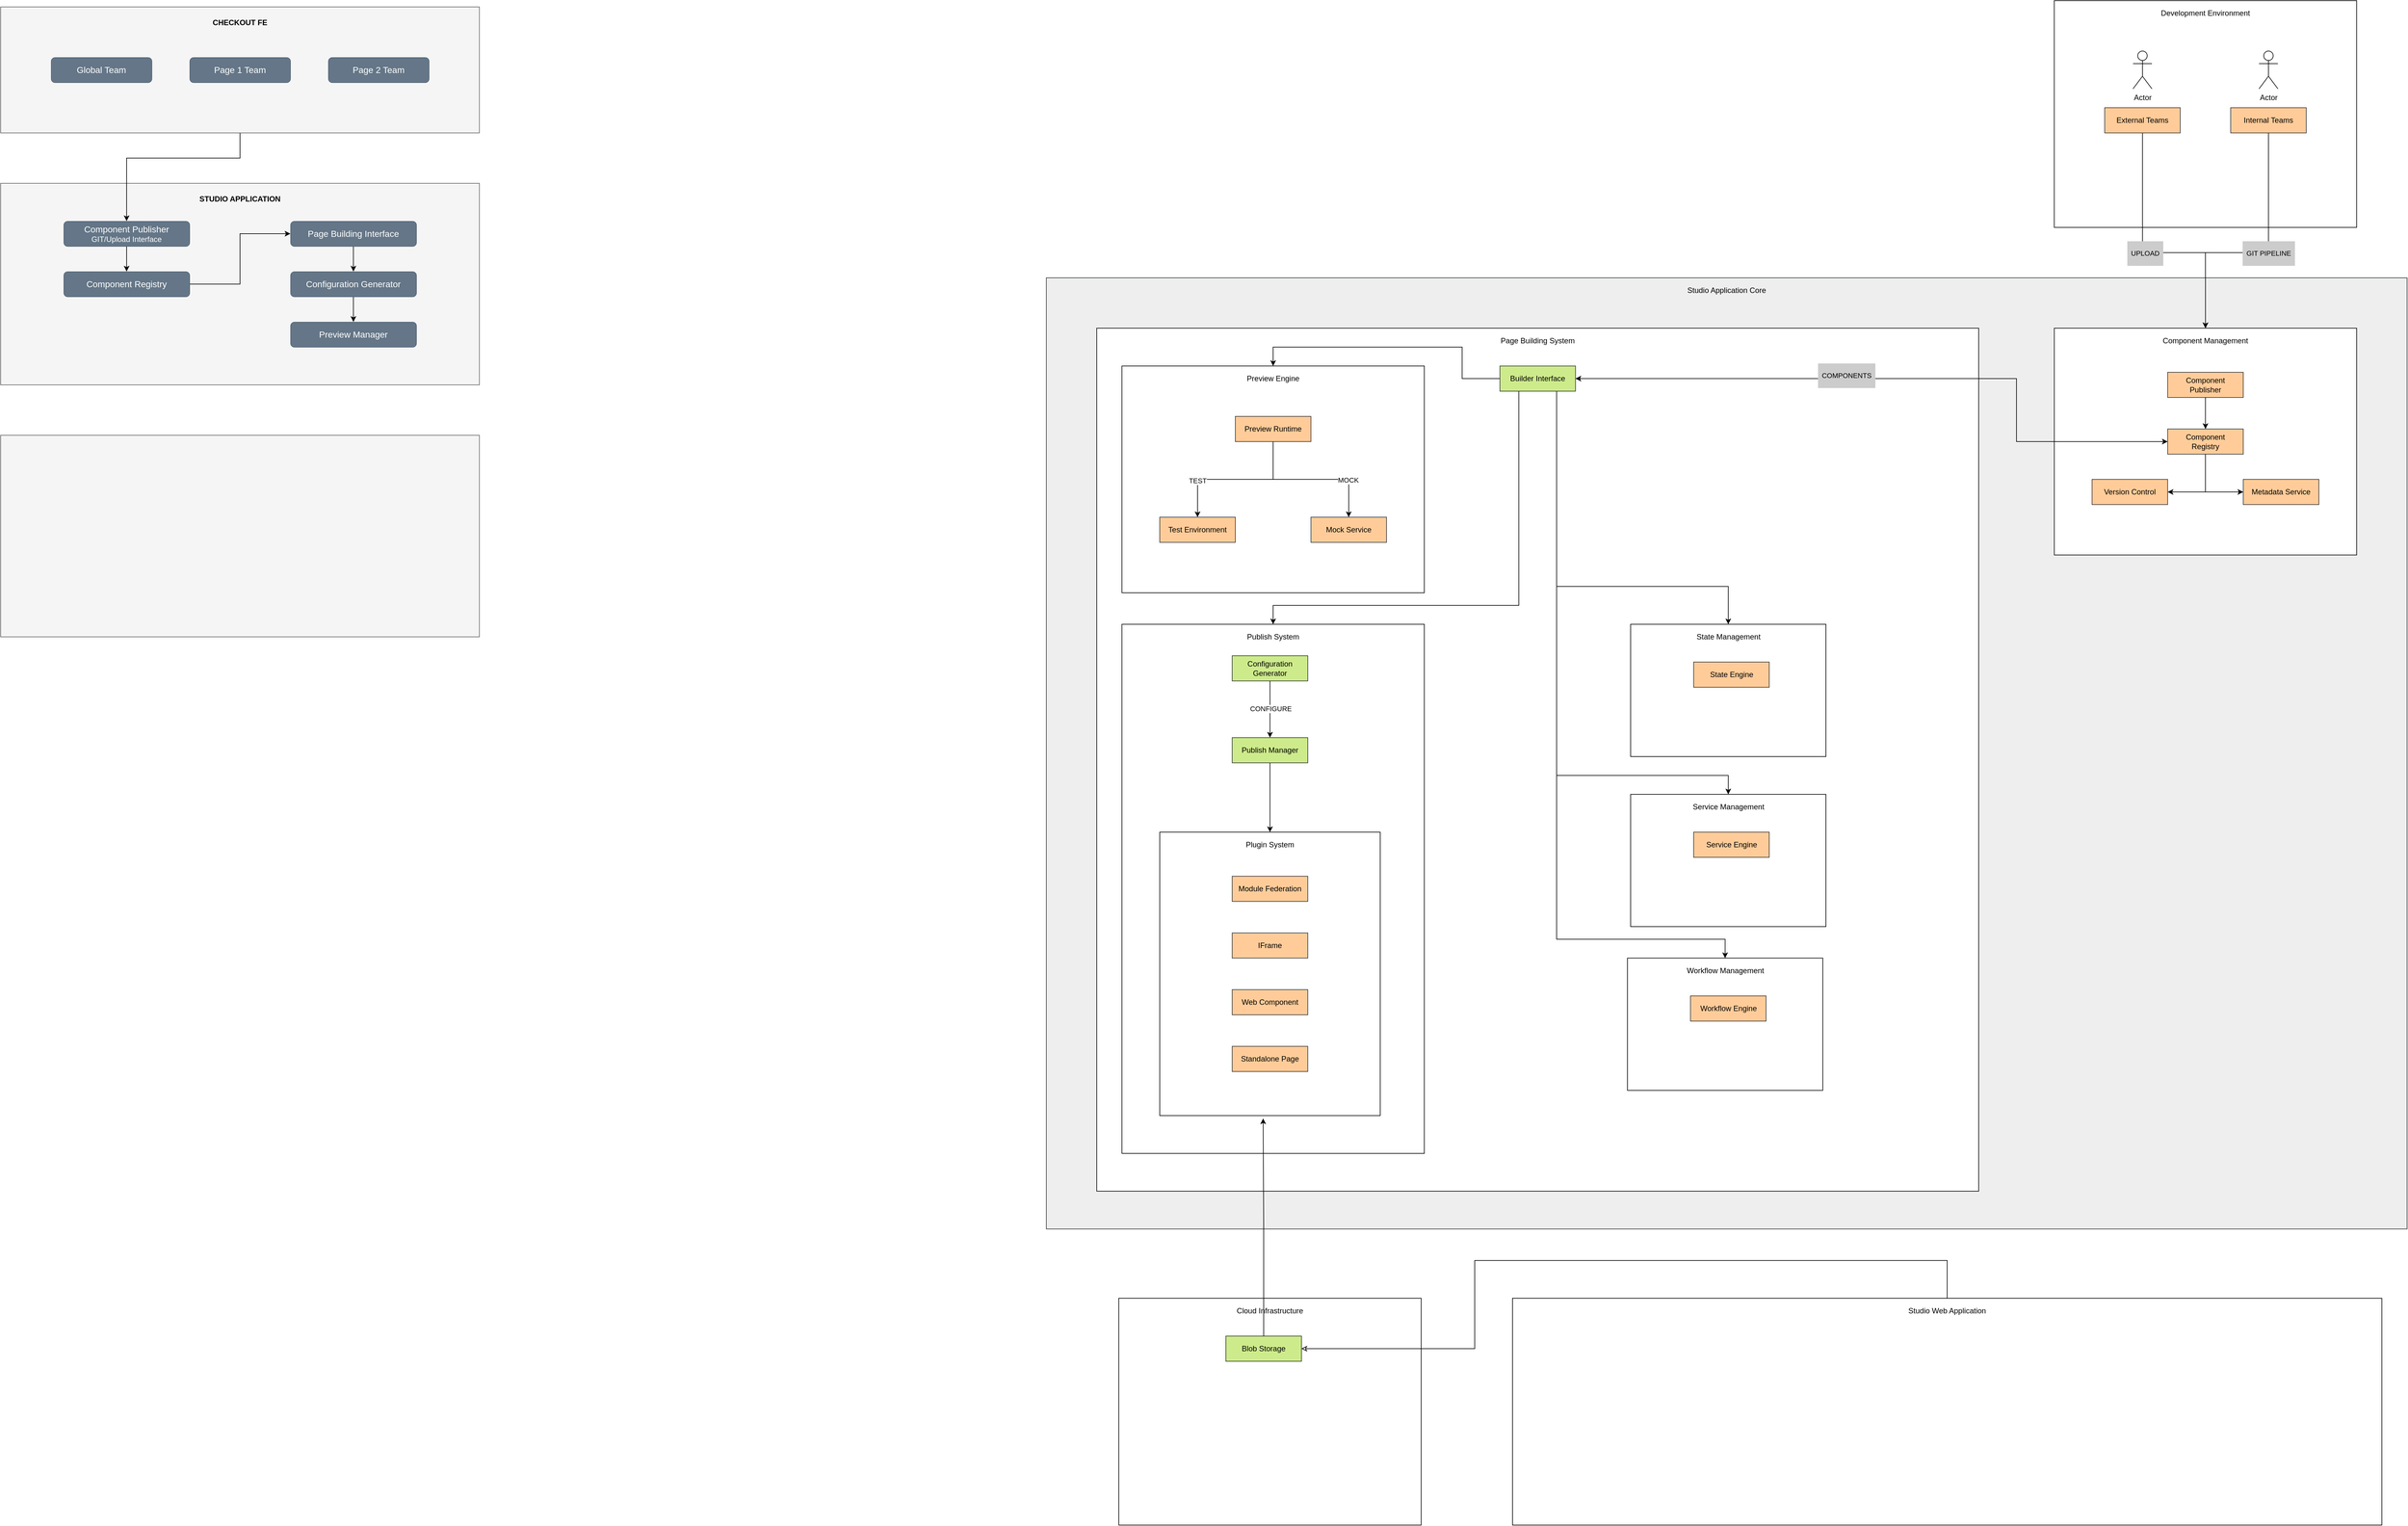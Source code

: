 <mxfile version="26.0.16">
  <diagram name="Page-1" id="WpiRCljqd_P_I47EIugt">
    <mxGraphModel dx="6210" dy="2840" grid="1" gridSize="10" guides="1" tooltips="1" connect="1" arrows="1" fold="1" page="1" pageScale="1" pageWidth="827" pageHeight="1169" math="0" shadow="0">
      <root>
        <mxCell id="0" />
        <mxCell id="1" parent="0" />
        <mxCell id="vcF21t9KvUX2QAD83Z5n-19" value="" style="rounded=0;whiteSpace=wrap;html=1;fillColor=#eeeeee;strokeColor=#36393d;" vertex="1" parent="1">
          <mxGeometry x="-1080" y="-600" width="2160" height="1510" as="geometry" />
        </mxCell>
        <mxCell id="vcF21t9KvUX2QAD83Z5n-33" value="" style="rounded=0;whiteSpace=wrap;html=1;" vertex="1" parent="1">
          <mxGeometry x="-1000" y="-520" width="1400" height="1370" as="geometry" />
        </mxCell>
        <mxCell id="vcF21t9KvUX2QAD83Z5n-63" value="" style="rounded=0;whiteSpace=wrap;html=1;" vertex="1" parent="1">
          <mxGeometry x="-157.5" y="480" width="310" height="210" as="geometry" />
        </mxCell>
        <mxCell id="vcF21t9KvUX2QAD83Z5n-31" value="" style="group;fillColor=#cce5ff;strokeColor=#36393d;container=0;" vertex="1" connectable="0" parent="1">
          <mxGeometry x="520" y="-520" width="480" height="360" as="geometry" />
        </mxCell>
        <mxCell id="vcF21t9KvUX2QAD83Z5n-1" value="" style="rounded=0;whiteSpace=wrap;html=1;" vertex="1" parent="1">
          <mxGeometry x="520" y="-1040" width="480" height="360" as="geometry" />
        </mxCell>
        <mxCell id="clEuy_jHslPMNh-MXlWW-19" value="" style="rounded=0;whiteSpace=wrap;html=1;fillColor=#f5f5f5;fontColor=#333333;strokeColor=#666666;" parent="1" vertex="1">
          <mxGeometry x="-2740" y="-350" width="760" height="320" as="geometry" />
        </mxCell>
        <mxCell id="clEuy_jHslPMNh-MXlWW-12" value="" style="rounded=0;whiteSpace=wrap;html=1;fillColor=#f5f5f5;fontColor=#333333;strokeColor=#666666;" parent="1" vertex="1">
          <mxGeometry x="-2740" y="-750" width="760" height="320" as="geometry" />
        </mxCell>
        <mxCell id="clEuy_jHslPMNh-MXlWW-17" style="edgeStyle=orthogonalEdgeStyle;rounded=0;orthogonalLoop=1;jettySize=auto;html=1;entryX=0.5;entryY=0;entryDx=0;entryDy=0;" parent="1" source="clEuy_jHslPMNh-MXlWW-10" target="clEuy_jHslPMNh-MXlWW-5" edge="1">
          <mxGeometry relative="1" as="geometry">
            <Array as="points">
              <mxPoint x="-2360" y="-790" />
              <mxPoint x="-2540" y="-790" />
            </Array>
          </mxGeometry>
        </mxCell>
        <mxCell id="clEuy_jHslPMNh-MXlWW-10" value="" style="rounded=0;whiteSpace=wrap;html=1;fillColor=#f5f5f5;fontColor=#333333;strokeColor=#666666;" parent="1" vertex="1">
          <mxGeometry x="-2740" y="-1030" width="760" height="200" as="geometry" />
        </mxCell>
        <mxCell id="clEuy_jHslPMNh-MXlWW-15" style="edgeStyle=orthogonalEdgeStyle;rounded=0;orthogonalLoop=1;jettySize=auto;html=1;entryX=0.5;entryY=0;entryDx=0;entryDy=0;" parent="1" source="clEuy_jHslPMNh-MXlWW-1" target="clEuy_jHslPMNh-MXlWW-2" edge="1">
          <mxGeometry relative="1" as="geometry" />
        </mxCell>
        <mxCell id="clEuy_jHslPMNh-MXlWW-1" value="Page Building Interface" style="rounded=1;whiteSpace=wrap;html=1;fillColor=#647687;strokeColor=#314354;strokeWidth=0.5;fontSize=14;fontColor=#ffffff;" parent="1" vertex="1">
          <mxGeometry x="-2280" y="-690" width="200" height="40" as="geometry" />
        </mxCell>
        <mxCell id="clEuy_jHslPMNh-MXlWW-16" style="edgeStyle=orthogonalEdgeStyle;rounded=0;orthogonalLoop=1;jettySize=auto;html=1;entryX=0.5;entryY=0;entryDx=0;entryDy=0;" parent="1" source="clEuy_jHslPMNh-MXlWW-2" target="clEuy_jHslPMNh-MXlWW-3" edge="1">
          <mxGeometry relative="1" as="geometry" />
        </mxCell>
        <mxCell id="clEuy_jHslPMNh-MXlWW-2" value="Configuration Generator" style="rounded=1;whiteSpace=wrap;html=1;fillColor=#647687;strokeColor=#314354;strokeWidth=0.5;fontSize=14;fontColor=#ffffff;" parent="1" vertex="1">
          <mxGeometry x="-2280" y="-610" width="200" height="40" as="geometry" />
        </mxCell>
        <mxCell id="clEuy_jHslPMNh-MXlWW-3" value="Preview Manager" style="rounded=1;whiteSpace=wrap;html=1;fillColor=#647687;strokeColor=#314354;strokeWidth=0.5;fontSize=14;fontColor=#ffffff;" parent="1" vertex="1">
          <mxGeometry x="-2280" y="-530" width="200" height="40" as="geometry" />
        </mxCell>
        <mxCell id="clEuy_jHslPMNh-MXlWW-18" style="edgeStyle=orthogonalEdgeStyle;rounded=0;orthogonalLoop=1;jettySize=auto;html=1;entryX=0;entryY=0.5;entryDx=0;entryDy=0;" parent="1" source="clEuy_jHslPMNh-MXlWW-4" target="clEuy_jHslPMNh-MXlWW-1" edge="1">
          <mxGeometry relative="1" as="geometry" />
        </mxCell>
        <mxCell id="clEuy_jHslPMNh-MXlWW-4" value="Component Registry" style="rounded=1;whiteSpace=wrap;html=1;fillColor=#647687;strokeColor=#314354;strokeWidth=0.5;fontSize=14;fontColor=#ffffff;" parent="1" vertex="1">
          <mxGeometry x="-2640" y="-610" width="200" height="40" as="geometry" />
        </mxCell>
        <mxCell id="clEuy_jHslPMNh-MXlWW-14" style="edgeStyle=orthogonalEdgeStyle;rounded=0;orthogonalLoop=1;jettySize=auto;html=1;entryX=0.5;entryY=0;entryDx=0;entryDy=0;" parent="1" source="clEuy_jHslPMNh-MXlWW-5" target="clEuy_jHslPMNh-MXlWW-4" edge="1">
          <mxGeometry relative="1" as="geometry" />
        </mxCell>
        <mxCell id="clEuy_jHslPMNh-MXlWW-5" value="&lt;font style=&quot;font-size: 14px;&quot;&gt;Component Publisher&lt;/font&gt;&lt;br&gt;GIT/Upload Interface" style="rounded=1;whiteSpace=wrap;html=1;fillColor=#647687;strokeColor=#314354;strokeWidth=0.5;fontColor=#ffffff;" parent="1" vertex="1">
          <mxGeometry x="-2640" y="-690" width="200" height="40" as="geometry" />
        </mxCell>
        <mxCell id="clEuy_jHslPMNh-MXlWW-7" value="Page 1 Team" style="rounded=1;whiteSpace=wrap;html=1;fillColor=#647687;strokeColor=#314354;strokeWidth=0.5;fontSize=14;fontColor=#ffffff;" parent="1" vertex="1">
          <mxGeometry x="-2440" y="-950" width="160" height="40" as="geometry" />
        </mxCell>
        <mxCell id="clEuy_jHslPMNh-MXlWW-8" value="Page 2 Team" style="rounded=1;whiteSpace=wrap;html=1;fillColor=#647687;strokeColor=#314354;strokeWidth=0.5;fontSize=14;fontColor=#ffffff;" parent="1" vertex="1">
          <mxGeometry x="-2220" y="-950" width="160" height="40" as="geometry" />
        </mxCell>
        <mxCell id="clEuy_jHslPMNh-MXlWW-9" value="Global Team" style="rounded=1;whiteSpace=wrap;html=1;fillColor=#647687;strokeColor=#314354;strokeWidth=0.5;fontSize=14;fontColor=#ffffff;" parent="1" vertex="1">
          <mxGeometry x="-2660" y="-950" width="160" height="40" as="geometry" />
        </mxCell>
        <mxCell id="clEuy_jHslPMNh-MXlWW-11" value="&lt;b&gt;CHECKOUT FE&lt;/b&gt;" style="text;html=1;align=center;verticalAlign=middle;whiteSpace=wrap;rounded=0;" parent="1" vertex="1">
          <mxGeometry x="-2460" y="-1020" width="200" height="30" as="geometry" />
        </mxCell>
        <mxCell id="clEuy_jHslPMNh-MXlWW-13" value="&lt;b&gt;STUDIO APPLICATION&lt;/b&gt;" style="text;html=1;align=center;verticalAlign=middle;whiteSpace=wrap;rounded=0;" parent="1" vertex="1">
          <mxGeometry x="-2460" y="-740" width="200" height="30" as="geometry" />
        </mxCell>
        <mxCell id="vcF21t9KvUX2QAD83Z5n-2" value="Development Environment" style="rounded=0;whiteSpace=wrap;html=1;fillColor=none;strokeColor=none;" vertex="1" parent="1">
          <mxGeometry x="520" y="-1040" width="480" height="40" as="geometry" />
        </mxCell>
        <mxCell id="vcF21t9KvUX2QAD83Z5n-46" style="edgeStyle=orthogonalEdgeStyle;rounded=0;orthogonalLoop=1;jettySize=auto;html=1;" edge="1" parent="1" source="vcF21t9KvUX2QAD83Z5n-3" target="vcF21t9KvUX2QAD83Z5n-11">
          <mxGeometry relative="1" as="geometry">
            <Array as="points">
              <mxPoint x="660" y="-640" />
              <mxPoint x="760" y="-640" />
            </Array>
          </mxGeometry>
        </mxCell>
        <mxCell id="vcF21t9KvUX2QAD83Z5n-48" value="&lt;span style=&quot;&quot;&gt;&lt;br&gt;&amp;nbsp; UPLOAD&amp;nbsp;&amp;nbsp;&lt;br&gt;&lt;br&gt;&lt;/span&gt;" style="edgeLabel;html=1;align=center;verticalAlign=middle;resizable=0;points=[];spacing=5;labelBackgroundColor=#CCCCCC;" vertex="1" connectable="0" parent="vcF21t9KvUX2QAD83Z5n-46">
          <mxGeometry x="-0.056" y="-1" relative="1" as="geometry">
            <mxPoint as="offset" />
          </mxGeometry>
        </mxCell>
        <mxCell id="vcF21t9KvUX2QAD83Z5n-3" value="External Teams" style="rounded=0;whiteSpace=wrap;html=1;fillColor=#ffcc99;strokeColor=#36393d;" vertex="1" parent="1">
          <mxGeometry x="600" y="-870" width="120" height="40" as="geometry" />
        </mxCell>
        <mxCell id="vcF21t9KvUX2QAD83Z5n-47" style="edgeStyle=orthogonalEdgeStyle;rounded=0;orthogonalLoop=1;jettySize=auto;html=1;entryX=0.5;entryY=0;entryDx=0;entryDy=0;" edge="1" parent="1" source="vcF21t9KvUX2QAD83Z5n-4" target="vcF21t9KvUX2QAD83Z5n-11">
          <mxGeometry relative="1" as="geometry">
            <Array as="points">
              <mxPoint x="860" y="-640" />
              <mxPoint x="760" y="-640" />
            </Array>
          </mxGeometry>
        </mxCell>
        <mxCell id="vcF21t9KvUX2QAD83Z5n-49" value="&lt;span style=&quot;background-color: light-dark(rgb(204, 204, 204), rgb(62, 62, 62));&quot;&gt;&lt;br&gt;&amp;nbsp; GIT PIPELINE&amp;nbsp;&amp;nbsp;&lt;br&gt;&lt;br&gt;&lt;/span&gt;" style="edgeLabel;html=1;align=center;verticalAlign=middle;resizable=0;points=[];labelBackgroundColor=#CCCCCC;" vertex="1" connectable="0" parent="vcF21t9KvUX2QAD83Z5n-47">
          <mxGeometry x="-0.071" y="1" relative="1" as="geometry">
            <mxPoint as="offset" />
          </mxGeometry>
        </mxCell>
        <mxCell id="vcF21t9KvUX2QAD83Z5n-4" value="Internal Teams" style="rounded=0;whiteSpace=wrap;html=1;fillColor=#ffcc99;strokeColor=#36393d;" vertex="1" parent="1">
          <mxGeometry x="800" y="-870" width="120" height="40" as="geometry" />
        </mxCell>
        <mxCell id="vcF21t9KvUX2QAD83Z5n-20" value="Studio Application Core" style="rounded=0;whiteSpace=wrap;html=1;fillColor=none;strokeColor=none;" vertex="1" parent="1">
          <mxGeometry x="-1080" y="-600" width="2160" height="40" as="geometry" />
        </mxCell>
        <mxCell id="vcF21t9KvUX2QAD83Z5n-25" value="Actor" style="shape=umlActor;verticalLabelPosition=bottom;verticalAlign=top;html=1;outlineConnect=0;" vertex="1" parent="1">
          <mxGeometry x="645" y="-960" width="30" height="60" as="geometry" />
        </mxCell>
        <mxCell id="vcF21t9KvUX2QAD83Z5n-28" value="Actor" style="shape=umlActor;verticalLabelPosition=bottom;verticalAlign=top;html=1;outlineConnect=0;" vertex="1" parent="1">
          <mxGeometry x="845" y="-960" width="30" height="60" as="geometry" />
        </mxCell>
        <mxCell id="vcF21t9KvUX2QAD83Z5n-44" value="" style="group" vertex="1" connectable="0" parent="1">
          <mxGeometry x="520" y="-520" width="480" height="360" as="geometry" />
        </mxCell>
        <mxCell id="vcF21t9KvUX2QAD83Z5n-10" value="" style="rounded=0;whiteSpace=wrap;html=1;" vertex="1" parent="vcF21t9KvUX2QAD83Z5n-44">
          <mxGeometry width="480" height="360" as="geometry" />
        </mxCell>
        <mxCell id="vcF21t9KvUX2QAD83Z5n-11" value="Component Management" style="rounded=0;whiteSpace=wrap;html=1;fillColor=none;strokeColor=none;" vertex="1" parent="vcF21t9KvUX2QAD83Z5n-44">
          <mxGeometry width="480" height="40" as="geometry" />
        </mxCell>
        <mxCell id="vcF21t9KvUX2QAD83Z5n-12" value="Component&lt;br&gt;Publisher" style="rounded=0;whiteSpace=wrap;html=1;fillColor=#ffcc99;strokeColor=#36393d;" vertex="1" parent="1">
          <mxGeometry x="700" y="-450" width="120" height="40" as="geometry" />
        </mxCell>
        <mxCell id="vcF21t9KvUX2QAD83Z5n-13" value="Component&lt;br&gt;Registry" style="rounded=0;whiteSpace=wrap;html=1;fillColor=#ffcc99;strokeColor=#36393d;" vertex="1" parent="1">
          <mxGeometry x="700" y="-360" width="120" height="40" as="geometry" />
        </mxCell>
        <mxCell id="vcF21t9KvUX2QAD83Z5n-14" value="Version Control" style="rounded=0;whiteSpace=wrap;html=1;fillColor=#ffcc99;strokeColor=#36393d;" vertex="1" parent="1">
          <mxGeometry x="580" y="-280" width="120" height="40" as="geometry" />
        </mxCell>
        <mxCell id="vcF21t9KvUX2QAD83Z5n-15" value="Metadata Service" style="rounded=0;whiteSpace=wrap;html=1;fillColor=#ffcc99;strokeColor=#36393d;" vertex="1" parent="1">
          <mxGeometry x="820" y="-280" width="120" height="40" as="geometry" />
        </mxCell>
        <mxCell id="vcF21t9KvUX2QAD83Z5n-18" style="edgeStyle=orthogonalEdgeStyle;rounded=0;orthogonalLoop=1;jettySize=auto;html=1;entryX=0.5;entryY=0;entryDx=0;entryDy=0;" edge="1" parent="1" source="vcF21t9KvUX2QAD83Z5n-12" target="vcF21t9KvUX2QAD83Z5n-13">
          <mxGeometry relative="1" as="geometry" />
        </mxCell>
        <mxCell id="vcF21t9KvUX2QAD83Z5n-16" style="edgeStyle=orthogonalEdgeStyle;rounded=0;orthogonalLoop=1;jettySize=auto;html=1;entryX=1;entryY=0.5;entryDx=0;entryDy=0;" edge="1" parent="1" source="vcF21t9KvUX2QAD83Z5n-13" target="vcF21t9KvUX2QAD83Z5n-14">
          <mxGeometry relative="1" as="geometry" />
        </mxCell>
        <mxCell id="vcF21t9KvUX2QAD83Z5n-17" style="edgeStyle=orthogonalEdgeStyle;rounded=0;orthogonalLoop=1;jettySize=auto;html=1;entryX=0;entryY=0.5;entryDx=0;entryDy=0;" edge="1" parent="1" source="vcF21t9KvUX2QAD83Z5n-13" target="vcF21t9KvUX2QAD83Z5n-15">
          <mxGeometry relative="1" as="geometry" />
        </mxCell>
        <mxCell id="vcF21t9KvUX2QAD83Z5n-50" style="edgeStyle=orthogonalEdgeStyle;rounded=0;orthogonalLoop=1;jettySize=auto;html=1;entryX=0;entryY=0.5;entryDx=0;entryDy=0;startArrow=classic;startFill=1;" edge="1" parent="1" source="vcF21t9KvUX2QAD83Z5n-42" target="vcF21t9KvUX2QAD83Z5n-13">
          <mxGeometry relative="1" as="geometry">
            <Array as="points">
              <mxPoint x="460" y="-440" />
              <mxPoint x="460" y="-340" />
            </Array>
          </mxGeometry>
        </mxCell>
        <mxCell id="vcF21t9KvUX2QAD83Z5n-51" value="&amp;nbsp;&lt;br&gt;&amp;nbsp; COMPONENTS&amp;nbsp;&amp;nbsp;&lt;div&gt;&lt;br&gt;&lt;/div&gt;" style="edgeLabel;html=1;align=center;verticalAlign=middle;resizable=0;points=[];labelBackgroundColor=#CCCCCC;" vertex="1" connectable="0" parent="vcF21t9KvUX2QAD83Z5n-50">
          <mxGeometry x="0.093" y="-1" relative="1" as="geometry">
            <mxPoint x="-139" y="-6" as="offset" />
          </mxGeometry>
        </mxCell>
        <mxCell id="vcF21t9KvUX2QAD83Z5n-70" value="" style="group" vertex="1" connectable="0" parent="1">
          <mxGeometry x="-960" y="-460" width="480" height="360" as="geometry" />
        </mxCell>
        <mxCell id="vcF21t9KvUX2QAD83Z5n-54" value="" style="rounded=0;whiteSpace=wrap;html=1;" vertex="1" parent="vcF21t9KvUX2QAD83Z5n-70">
          <mxGeometry width="480" height="360" as="geometry" />
        </mxCell>
        <mxCell id="vcF21t9KvUX2QAD83Z5n-55" value="Preview Engine" style="rounded=0;whiteSpace=wrap;html=1;fillColor=none;strokeColor=none;" vertex="1" parent="vcF21t9KvUX2QAD83Z5n-70">
          <mxGeometry width="480" height="40" as="geometry" />
        </mxCell>
        <mxCell id="vcF21t9KvUX2QAD83Z5n-68" style="edgeStyle=orthogonalEdgeStyle;rounded=0;orthogonalLoop=1;jettySize=auto;html=1;entryX=0.5;entryY=0;entryDx=0;entryDy=0;" edge="1" parent="1" source="vcF21t9KvUX2QAD83Z5n-65" target="vcF21t9KvUX2QAD83Z5n-66">
          <mxGeometry relative="1" as="geometry" />
        </mxCell>
        <mxCell id="vcF21t9KvUX2QAD83Z5n-97" value="TEST" style="edgeLabel;html=1;align=center;verticalAlign=middle;resizable=0;points=[];" vertex="1" connectable="0" parent="vcF21t9KvUX2QAD83Z5n-68">
          <mxGeometry x="0.505" relative="1" as="geometry">
            <mxPoint y="1" as="offset" />
          </mxGeometry>
        </mxCell>
        <mxCell id="vcF21t9KvUX2QAD83Z5n-69" style="edgeStyle=orthogonalEdgeStyle;rounded=0;orthogonalLoop=1;jettySize=auto;html=1;entryX=0.5;entryY=0;entryDx=0;entryDy=0;" edge="1" parent="1" source="vcF21t9KvUX2QAD83Z5n-65" target="vcF21t9KvUX2QAD83Z5n-67">
          <mxGeometry relative="1" as="geometry" />
        </mxCell>
        <mxCell id="vcF21t9KvUX2QAD83Z5n-98" value="MOCK" style="edgeLabel;html=1;align=center;verticalAlign=middle;resizable=0;points=[];" vertex="1" connectable="0" parent="vcF21t9KvUX2QAD83Z5n-69">
          <mxGeometry x="0.49" y="-1" relative="1" as="geometry">
            <mxPoint as="offset" />
          </mxGeometry>
        </mxCell>
        <mxCell id="vcF21t9KvUX2QAD83Z5n-65" value="Preview Runtime" style="rounded=0;whiteSpace=wrap;html=1;fillColor=#ffcc99;strokeColor=#36393d;" vertex="1" parent="1">
          <mxGeometry x="-780" y="-380" width="120" height="40" as="geometry" />
        </mxCell>
        <mxCell id="vcF21t9KvUX2QAD83Z5n-66" value="Test Environment" style="rounded=0;whiteSpace=wrap;html=1;fillColor=#ffcc99;strokeColor=#36393d;" vertex="1" parent="1">
          <mxGeometry x="-900" y="-220" width="120" height="40" as="geometry" />
        </mxCell>
        <mxCell id="vcF21t9KvUX2QAD83Z5n-67" value="Mock Service" style="rounded=0;whiteSpace=wrap;html=1;fillColor=#ffcc99;strokeColor=#36393d;" vertex="1" parent="1">
          <mxGeometry x="-660" y="-220" width="120" height="40" as="geometry" />
        </mxCell>
        <mxCell id="vcF21t9KvUX2QAD83Z5n-105" style="edgeStyle=orthogonalEdgeStyle;rounded=0;orthogonalLoop=1;jettySize=auto;html=1;entryX=0.5;entryY=0;entryDx=0;entryDy=0;exitX=0.75;exitY=1;exitDx=0;exitDy=0;" edge="1" parent="1" source="vcF21t9KvUX2QAD83Z5n-42" target="vcF21t9KvUX2QAD83Z5n-85">
          <mxGeometry relative="1" as="geometry">
            <Array as="points">
              <mxPoint x="-270" y="-110" />
              <mxPoint x="2" y="-110" />
            </Array>
          </mxGeometry>
        </mxCell>
        <mxCell id="vcF21t9KvUX2QAD83Z5n-106" style="edgeStyle=orthogonalEdgeStyle;rounded=0;orthogonalLoop=1;jettySize=auto;html=1;entryX=0.5;entryY=0;entryDx=0;entryDy=0;" edge="1" parent="1" source="vcF21t9KvUX2QAD83Z5n-42" target="vcF21t9KvUX2QAD83Z5n-81">
          <mxGeometry relative="1" as="geometry">
            <Array as="points">
              <mxPoint x="-270" y="190" />
              <mxPoint x="2" y="190" />
            </Array>
          </mxGeometry>
        </mxCell>
        <mxCell id="vcF21t9KvUX2QAD83Z5n-107" style="edgeStyle=orthogonalEdgeStyle;rounded=0;orthogonalLoop=1;jettySize=auto;html=1;entryX=0.5;entryY=0;entryDx=0;entryDy=0;" edge="1" parent="1" source="vcF21t9KvUX2QAD83Z5n-42" target="vcF21t9KvUX2QAD83Z5n-64">
          <mxGeometry relative="1" as="geometry">
            <Array as="points">
              <mxPoint x="-270" y="450" />
              <mxPoint x="-2" y="450" />
            </Array>
          </mxGeometry>
        </mxCell>
        <mxCell id="vcF21t9KvUX2QAD83Z5n-108" style="edgeStyle=orthogonalEdgeStyle;rounded=0;orthogonalLoop=1;jettySize=auto;html=1;entryX=0.5;entryY=0;entryDx=0;entryDy=0;" edge="1" parent="1" source="vcF21t9KvUX2QAD83Z5n-42" target="vcF21t9KvUX2QAD83Z5n-76">
          <mxGeometry relative="1" as="geometry">
            <Array as="points">
              <mxPoint x="-330" y="-80" />
              <mxPoint x="-720" y="-80" />
            </Array>
          </mxGeometry>
        </mxCell>
        <mxCell id="vcF21t9KvUX2QAD83Z5n-109" style="edgeStyle=orthogonalEdgeStyle;rounded=0;orthogonalLoop=1;jettySize=auto;html=1;entryX=0.5;entryY=0;entryDx=0;entryDy=0;" edge="1" parent="1" source="vcF21t9KvUX2QAD83Z5n-42" target="vcF21t9KvUX2QAD83Z5n-55">
          <mxGeometry relative="1" as="geometry">
            <Array as="points">
              <mxPoint x="-420" y="-440" />
              <mxPoint x="-420" y="-490" />
              <mxPoint x="-720" y="-490" />
            </Array>
          </mxGeometry>
        </mxCell>
        <mxCell id="vcF21t9KvUX2QAD83Z5n-42" value="Builder Interface" style="rounded=0;whiteSpace=wrap;html=1;fillColor=#cdeb8b;strokeColor=#36393d;" vertex="1" parent="1">
          <mxGeometry x="-360" y="-460" width="120" height="40" as="geometry" />
        </mxCell>
        <mxCell id="vcF21t9KvUX2QAD83Z5n-34" value="Page Building System" style="rounded=0;whiteSpace=wrap;html=1;fillColor=none;strokeColor=none;" vertex="1" parent="1">
          <mxGeometry x="-1000" y="-520" width="1400" height="40" as="geometry" />
        </mxCell>
        <mxCell id="vcF21t9KvUX2QAD83Z5n-64" value="Workflow Management" style="rounded=0;whiteSpace=wrap;html=1;fillColor=none;strokeColor=none;" vertex="1" parent="1">
          <mxGeometry x="-157.5" y="480" width="310" height="40" as="geometry" />
        </mxCell>
        <mxCell id="vcF21t9KvUX2QAD83Z5n-73" value="Workflow Engine" style="rounded=0;whiteSpace=wrap;html=1;fillColor=#ffcc99;strokeColor=#36393d;" vertex="1" parent="1">
          <mxGeometry x="-57.5" y="540" width="120" height="40" as="geometry" />
        </mxCell>
        <mxCell id="vcF21t9KvUX2QAD83Z5n-75" value="" style="rounded=0;whiteSpace=wrap;html=1;" vertex="1" parent="1">
          <mxGeometry x="-960" y="-50" width="480" height="840" as="geometry" />
        </mxCell>
        <mxCell id="vcF21t9KvUX2QAD83Z5n-76" value="Publish System" style="rounded=0;whiteSpace=wrap;html=1;fillColor=none;strokeColor=none;" vertex="1" parent="1">
          <mxGeometry x="-960" y="-50" width="480" height="40" as="geometry" />
        </mxCell>
        <mxCell id="vcF21t9KvUX2QAD83Z5n-77" value="" style="rounded=0;whiteSpace=wrap;html=1;" vertex="1" parent="1">
          <mxGeometry x="-900" y="280" width="350" height="450" as="geometry" />
        </mxCell>
        <mxCell id="vcF21t9KvUX2QAD83Z5n-78" value="Plugin System" style="rounded=0;whiteSpace=wrap;html=1;fillColor=none;strokeColor=none;" vertex="1" parent="1">
          <mxGeometry x="-900" y="280" width="350" height="40" as="geometry" />
        </mxCell>
        <mxCell id="vcF21t9KvUX2QAD83Z5n-80" value="" style="rounded=0;whiteSpace=wrap;html=1;" vertex="1" parent="1">
          <mxGeometry x="-152.5" y="220" width="310" height="210" as="geometry" />
        </mxCell>
        <mxCell id="vcF21t9KvUX2QAD83Z5n-81" value="Service Management" style="rounded=0;whiteSpace=wrap;html=1;fillColor=none;strokeColor=none;" vertex="1" parent="1">
          <mxGeometry x="-152.5" y="220" width="310" height="40" as="geometry" />
        </mxCell>
        <mxCell id="vcF21t9KvUX2QAD83Z5n-82" value="Service Engine" style="rounded=0;whiteSpace=wrap;html=1;fillColor=#ffcc99;strokeColor=#36393d;" vertex="1" parent="1">
          <mxGeometry x="-52.5" y="280" width="120" height="40" as="geometry" />
        </mxCell>
        <mxCell id="vcF21t9KvUX2QAD83Z5n-84" value="" style="rounded=0;whiteSpace=wrap;html=1;" vertex="1" parent="1">
          <mxGeometry x="-152.5" y="-50" width="310" height="210" as="geometry" />
        </mxCell>
        <mxCell id="vcF21t9KvUX2QAD83Z5n-85" value="State Management" style="rounded=0;whiteSpace=wrap;html=1;fillColor=none;strokeColor=none;" vertex="1" parent="1">
          <mxGeometry x="-152.5" y="-50" width="310" height="40" as="geometry" />
        </mxCell>
        <mxCell id="vcF21t9KvUX2QAD83Z5n-86" value="State Engine" style="rounded=0;whiteSpace=wrap;html=1;fillColor=#ffcc99;strokeColor=#36393d;" vertex="1" parent="1">
          <mxGeometry x="-52.5" y="10" width="120" height="40" as="geometry" />
        </mxCell>
        <mxCell id="vcF21t9KvUX2QAD83Z5n-90" style="edgeStyle=orthogonalEdgeStyle;rounded=0;orthogonalLoop=1;jettySize=auto;html=1;entryX=0.5;entryY=0;entryDx=0;entryDy=0;" edge="1" parent="1" source="vcF21t9KvUX2QAD83Z5n-87" target="vcF21t9KvUX2QAD83Z5n-88">
          <mxGeometry relative="1" as="geometry" />
        </mxCell>
        <mxCell id="vcF21t9KvUX2QAD83Z5n-95" value="CONFIGURE" style="edgeLabel;html=1;align=center;verticalAlign=middle;resizable=0;points=[];" vertex="1" connectable="0" parent="vcF21t9KvUX2QAD83Z5n-90">
          <mxGeometry x="-0.049" y="1" relative="1" as="geometry">
            <mxPoint y="1" as="offset" />
          </mxGeometry>
        </mxCell>
        <mxCell id="vcF21t9KvUX2QAD83Z5n-87" value="Configuration Generator" style="rounded=0;whiteSpace=wrap;html=1;fillColor=#cdeb8b;strokeColor=#36393d;" vertex="1" parent="1">
          <mxGeometry x="-785" width="120" height="40" as="geometry" />
        </mxCell>
        <mxCell id="vcF21t9KvUX2QAD83Z5n-104" style="edgeStyle=orthogonalEdgeStyle;rounded=0;orthogonalLoop=1;jettySize=auto;html=1;entryX=0.5;entryY=0;entryDx=0;entryDy=0;" edge="1" parent="1" source="vcF21t9KvUX2QAD83Z5n-88" target="vcF21t9KvUX2QAD83Z5n-78">
          <mxGeometry relative="1" as="geometry" />
        </mxCell>
        <mxCell id="vcF21t9KvUX2QAD83Z5n-88" value="Publish Manager" style="rounded=0;whiteSpace=wrap;html=1;fillColor=#cdeb8b;strokeColor=#36393d;" vertex="1" parent="1">
          <mxGeometry x="-785" y="130" width="120" height="40" as="geometry" />
        </mxCell>
        <mxCell id="vcF21t9KvUX2QAD83Z5n-89" value="Module Federation" style="rounded=0;whiteSpace=wrap;html=1;fillColor=#ffcc99;strokeColor=#36393d;" vertex="1" parent="1">
          <mxGeometry x="-785" y="350" width="120" height="40" as="geometry" />
        </mxCell>
        <mxCell id="vcF21t9KvUX2QAD83Z5n-92" value="IFrame" style="rounded=0;whiteSpace=wrap;html=1;fillColor=#ffcc99;strokeColor=#36393d;" vertex="1" parent="1">
          <mxGeometry x="-785" y="440" width="120" height="40" as="geometry" />
        </mxCell>
        <mxCell id="vcF21t9KvUX2QAD83Z5n-93" value="Web Component" style="rounded=0;whiteSpace=wrap;html=1;fillColor=#ffcc99;strokeColor=#36393d;" vertex="1" parent="1">
          <mxGeometry x="-785" y="530" width="120" height="40" as="geometry" />
        </mxCell>
        <mxCell id="vcF21t9KvUX2QAD83Z5n-94" value="Standalone Page" style="rounded=0;whiteSpace=wrap;html=1;fillColor=#ffcc99;strokeColor=#36393d;" vertex="1" parent="1">
          <mxGeometry x="-785" y="620" width="120" height="40" as="geometry" />
        </mxCell>
        <mxCell id="vcF21t9KvUX2QAD83Z5n-110" value="" style="rounded=0;whiteSpace=wrap;html=1;" vertex="1" parent="1">
          <mxGeometry x="-965" y="1020" width="480" height="360" as="geometry" />
        </mxCell>
        <mxCell id="vcF21t9KvUX2QAD83Z5n-111" value="Cloud Infrastructure" style="rounded=0;whiteSpace=wrap;html=1;fillColor=none;strokeColor=none;" vertex="1" parent="1">
          <mxGeometry x="-965" y="1020" width="480" height="40" as="geometry" />
        </mxCell>
        <mxCell id="vcF21t9KvUX2QAD83Z5n-118" style="edgeStyle=orthogonalEdgeStyle;rounded=0;orthogonalLoop=1;jettySize=auto;html=1;entryX=0.5;entryY=0;entryDx=0;entryDy=0;startArrow=classic;startFill=0;endArrow=none;" edge="1" parent="1" source="vcF21t9KvUX2QAD83Z5n-112" target="vcF21t9KvUX2QAD83Z5n-117">
          <mxGeometry relative="1" as="geometry">
            <Array as="points">
              <mxPoint x="-400" y="1100" />
              <mxPoint x="-400" y="960" />
              <mxPoint x="350" y="960" />
            </Array>
          </mxGeometry>
        </mxCell>
        <mxCell id="vcF21t9KvUX2QAD83Z5n-112" value="Blob Storage" style="rounded=0;whiteSpace=wrap;html=1;fillColor=#cdeb8b;strokeColor=#36393d;" vertex="1" parent="1">
          <mxGeometry x="-795" y="1080" width="120" height="40" as="geometry" />
        </mxCell>
        <mxCell id="vcF21t9KvUX2QAD83Z5n-114" style="edgeStyle=orthogonalEdgeStyle;rounded=0;orthogonalLoop=1;jettySize=auto;html=1;entryX=0.469;entryY=1.01;entryDx=0;entryDy=0;entryPerimeter=0;" edge="1" parent="1" source="vcF21t9KvUX2QAD83Z5n-112" target="vcF21t9KvUX2QAD83Z5n-77">
          <mxGeometry relative="1" as="geometry" />
        </mxCell>
        <mxCell id="vcF21t9KvUX2QAD83Z5n-116" value="" style="rounded=0;whiteSpace=wrap;html=1;" vertex="1" parent="1">
          <mxGeometry x="-340" y="1020" width="1380" height="360" as="geometry" />
        </mxCell>
        <mxCell id="vcF21t9KvUX2QAD83Z5n-117" value="Studio Web Application" style="rounded=0;whiteSpace=wrap;html=1;fillColor=none;strokeColor=none;" vertex="1" parent="1">
          <mxGeometry x="-340" y="1020" width="1380" height="40" as="geometry" />
        </mxCell>
      </root>
    </mxGraphModel>
  </diagram>
</mxfile>
